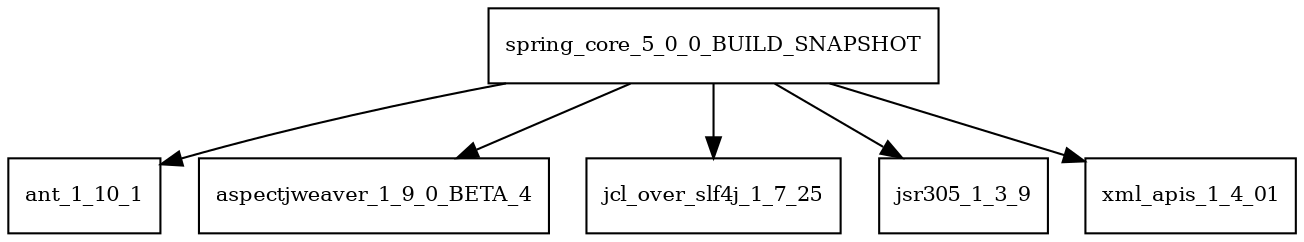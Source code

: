 digraph spring_core_5_0_0_BUILD_SNAPSHOT_dependencies {
  node [shape = box, fontsize=10.0];
  spring_core_5_0_0_BUILD_SNAPSHOT -> ant_1_10_1;
  spring_core_5_0_0_BUILD_SNAPSHOT -> aspectjweaver_1_9_0_BETA_4;
  spring_core_5_0_0_BUILD_SNAPSHOT -> jcl_over_slf4j_1_7_25;
  spring_core_5_0_0_BUILD_SNAPSHOT -> jsr305_1_3_9;
  spring_core_5_0_0_BUILD_SNAPSHOT -> xml_apis_1_4_01;
}
